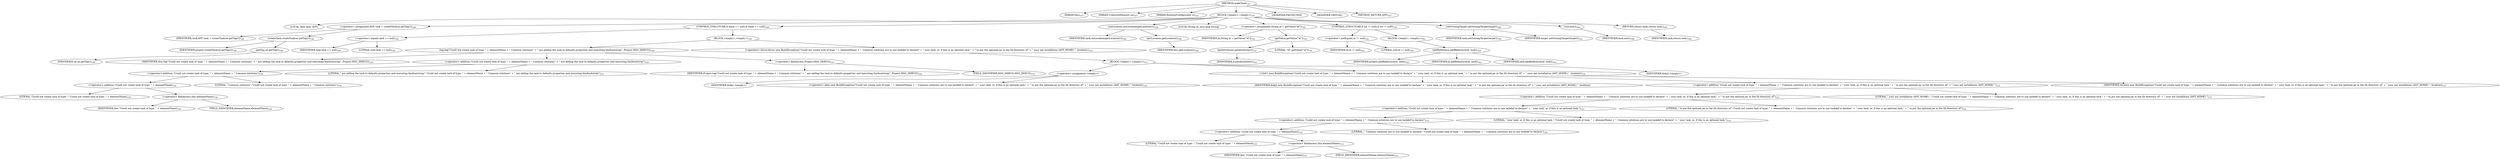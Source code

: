 digraph "makeTask" {  
"253" [label = <(METHOD,makeTask)<SUB>147</SUB>> ]
"13" [label = <(PARAM,this)<SUB>147</SUB>> ]
"254" [label = <(PARAM,UnknownElement ue)<SUB>147</SUB>> ]
"255" [label = <(PARAM,RuntimeConfigurable w)<SUB>147</SUB>> ]
"256" [label = <(BLOCK,&lt;empty&gt;,&lt;empty&gt;)<SUB>147</SUB>> ]
"257" [label = <(LOCAL,Task task: ANY)> ]
"258" [label = <(&lt;operator&gt;.assignment,ANY task = createTask(ue.getTag()))<SUB>148</SUB>> ]
"259" [label = <(IDENTIFIER,task,ANY task = createTask(ue.getTag()))<SUB>148</SUB>> ]
"260" [label = <(createTask,createTask(ue.getTag()))<SUB>148</SUB>> ]
"261" [label = <(IDENTIFIER,project,createTask(ue.getTag()))<SUB>148</SUB>> ]
"262" [label = <(getTag,ue.getTag())<SUB>148</SUB>> ]
"263" [label = <(IDENTIFIER,ue,ue.getTag())<SUB>148</SUB>> ]
"264" [label = <(CONTROL_STRUCTURE,if (task == null),if (task == null))<SUB>149</SUB>> ]
"265" [label = <(&lt;operator&gt;.equals,task == null)<SUB>149</SUB>> ]
"266" [label = <(IDENTIFIER,task,task == null)<SUB>149</SUB>> ]
"267" [label = <(LITERAL,null,task == null)<SUB>149</SUB>> ]
"268" [label = <(BLOCK,&lt;empty&gt;,&lt;empty&gt;)<SUB>149</SUB>> ]
"269" [label = <(log,log(&quot;Could not create task of type: &quot; + elementName + &quot; Common solutions&quot; + &quot; are adding the task to defaults.properties and executing bin/bootstrap&quot;, Project.MSG_DEBUG))<SUB>150</SUB>> ]
"12" [label = <(IDENTIFIER,this,log(&quot;Could not create task of type: &quot; + elementName + &quot; Common solutions&quot; + &quot; are adding the task to defaults.properties and executing bin/bootstrap&quot;, Project.MSG_DEBUG))<SUB>150</SUB>> ]
"270" [label = <(&lt;operator&gt;.addition,&quot;Could not create task of type: &quot; + elementName + &quot; Common solutions&quot; + &quot; are adding the task to defaults.properties and executing bin/bootstrap&quot;)<SUB>150</SUB>> ]
"271" [label = <(&lt;operator&gt;.addition,&quot;Could not create task of type: &quot; + elementName + &quot; Common solutions&quot;)<SUB>150</SUB>> ]
"272" [label = <(&lt;operator&gt;.addition,&quot;Could not create task of type: &quot; + elementName)<SUB>150</SUB>> ]
"273" [label = <(LITERAL,&quot;Could not create task of type: &quot;,&quot;Could not create task of type: &quot; + elementName)<SUB>150</SUB>> ]
"274" [label = <(&lt;operator&gt;.fieldAccess,this.elementName)<SUB>150</SUB>> ]
"275" [label = <(IDENTIFIER,this,&quot;Could not create task of type: &quot; + elementName)<SUB>150</SUB>> ]
"276" [label = <(FIELD_IDENTIFIER,elementName,elementName)<SUB>150</SUB>> ]
"277" [label = <(LITERAL,&quot; Common solutions&quot;,&quot;Could not create task of type: &quot; + elementName + &quot; Common solutions&quot;)<SUB>150</SUB>> ]
"278" [label = <(LITERAL,&quot; are adding the task to defaults.properties and executing bin/bootstrap&quot;,&quot;Could not create task of type: &quot; + elementName + &quot; Common solutions&quot; + &quot; are adding the task to defaults.properties and executing bin/bootstrap&quot;)<SUB>151</SUB>> ]
"279" [label = <(&lt;operator&gt;.fieldAccess,Project.MSG_DEBUG)<SUB>152</SUB>> ]
"280" [label = <(IDENTIFIER,Project,log(&quot;Could not create task of type: &quot; + elementName + &quot; Common solutions&quot; + &quot; are adding the task to defaults.properties and executing bin/bootstrap&quot;, Project.MSG_DEBUG))<SUB>152</SUB>> ]
"281" [label = <(FIELD_IDENTIFIER,MSG_DEBUG,MSG_DEBUG)<SUB>152</SUB>> ]
"282" [label = <(&lt;operator&gt;.throw,throw new BuildException(&quot;Could not create task of type: &quot; + elementName + &quot;. Common solutions are to use taskdef to declare&quot; + &quot; your task, or, if this is an optional task,&quot; + &quot; to put the optional.jar in the lib directory of&quot; + &quot; your ant installation (ANT_HOME).&quot;, location);)<SUB>153</SUB>> ]
"283" [label = <(BLOCK,&lt;empty&gt;,&lt;empty&gt;)<SUB>153</SUB>> ]
"284" [label = <(&lt;operator&gt;.assignment,&lt;empty&gt;)> ]
"285" [label = <(IDENTIFIER,$obj2,&lt;empty&gt;)> ]
"286" [label = <(&lt;operator&gt;.alloc,new BuildException(&quot;Could not create task of type: &quot; + elementName + &quot;. Common solutions are to use taskdef to declare&quot; + &quot; your task, or, if this is an optional task,&quot; + &quot; to put the optional.jar in the lib directory of&quot; + &quot; your ant installation (ANT_HOME).&quot;, location))<SUB>153</SUB>> ]
"287" [label = <(&lt;init&gt;,new BuildException(&quot;Could not create task of type: &quot; + elementName + &quot;. Common solutions are to use taskdef to declare&quot; + &quot; your task, or, if this is an optional task,&quot; + &quot; to put the optional.jar in the lib directory of&quot; + &quot; your ant installation (ANT_HOME).&quot;, location))<SUB>153</SUB>> ]
"288" [label = <(IDENTIFIER,$obj2,new BuildException(&quot;Could not create task of type: &quot; + elementName + &quot;. Common solutions are to use taskdef to declare&quot; + &quot; your task, or, if this is an optional task,&quot; + &quot; to put the optional.jar in the lib directory of&quot; + &quot; your ant installation (ANT_HOME).&quot;, location))> ]
"289" [label = <(&lt;operator&gt;.addition,&quot;Could not create task of type: &quot; + elementName + &quot;. Common solutions are to use taskdef to declare&quot; + &quot; your task, or, if this is an optional task,&quot; + &quot; to put the optional.jar in the lib directory of&quot; + &quot; your ant installation (ANT_HOME).&quot;)<SUB>153</SUB>> ]
"290" [label = <(&lt;operator&gt;.addition,&quot;Could not create task of type: &quot; + elementName + &quot;. Common solutions are to use taskdef to declare&quot; + &quot; your task, or, if this is an optional task,&quot; + &quot; to put the optional.jar in the lib directory of&quot;)<SUB>153</SUB>> ]
"291" [label = <(&lt;operator&gt;.addition,&quot;Could not create task of type: &quot; + elementName + &quot;. Common solutions are to use taskdef to declare&quot; + &quot; your task, or, if this is an optional task,&quot;)<SUB>153</SUB>> ]
"292" [label = <(&lt;operator&gt;.addition,&quot;Could not create task of type: &quot; + elementName + &quot;. Common solutions are to use taskdef to declare&quot;)<SUB>153</SUB>> ]
"293" [label = <(&lt;operator&gt;.addition,&quot;Could not create task of type: &quot; + elementName)<SUB>153</SUB>> ]
"294" [label = <(LITERAL,&quot;Could not create task of type: &quot;,&quot;Could not create task of type: &quot; + elementName)<SUB>153</SUB>> ]
"295" [label = <(&lt;operator&gt;.fieldAccess,this.elementName)<SUB>153</SUB>> ]
"296" [label = <(IDENTIFIER,this,&quot;Could not create task of type: &quot; + elementName)<SUB>153</SUB>> ]
"297" [label = <(FIELD_IDENTIFIER,elementName,elementName)<SUB>153</SUB>> ]
"298" [label = <(LITERAL,&quot;. Common solutions are to use taskdef to declare&quot;,&quot;Could not create task of type: &quot; + elementName + &quot;. Common solutions are to use taskdef to declare&quot;)<SUB>154</SUB>> ]
"299" [label = <(LITERAL,&quot; your task, or, if this is an optional task,&quot;,&quot;Could not create task of type: &quot; + elementName + &quot;. Common solutions are to use taskdef to declare&quot; + &quot; your task, or, if this is an optional task,&quot;)<SUB>155</SUB>> ]
"300" [label = <(LITERAL,&quot; to put the optional.jar in the lib directory of&quot;,&quot;Could not create task of type: &quot; + elementName + &quot;. Common solutions are to use taskdef to declare&quot; + &quot; your task, or, if this is an optional task,&quot; + &quot; to put the optional.jar in the lib directory of&quot;)<SUB>156</SUB>> ]
"301" [label = <(LITERAL,&quot; your ant installation (ANT_HOME).&quot;,&quot;Could not create task of type: &quot; + elementName + &quot;. Common solutions are to use taskdef to declare&quot; + &quot; your task, or, if this is an optional task,&quot; + &quot; to put the optional.jar in the lib directory of&quot; + &quot; your ant installation (ANT_HOME).&quot;)<SUB>157</SUB>> ]
"302" [label = <(IDENTIFIER,location,new BuildException(&quot;Could not create task of type: &quot; + elementName + &quot;. Common solutions are to use taskdef to declare&quot; + &quot; your task, or, if this is an optional task,&quot; + &quot; to put the optional.jar in the lib directory of&quot; + &quot; your ant installation (ANT_HOME).&quot;, location))<SUB>157</SUB>> ]
"303" [label = <(IDENTIFIER,$obj2,&lt;empty&gt;)> ]
"304" [label = <(setLocation,setLocation(getLocation()))<SUB>160</SUB>> ]
"305" [label = <(IDENTIFIER,task,setLocation(getLocation()))<SUB>160</SUB>> ]
"306" [label = <(getLocation,getLocation())<SUB>160</SUB>> ]
"14" [label = <(IDENTIFIER,this,getLocation())<SUB>160</SUB>> ]
"307" [label = <(LOCAL,String id: java.lang.String)> ]
"308" [label = <(&lt;operator&gt;.assignment,String id = getValue(&quot;id&quot;))<SUB>161</SUB>> ]
"309" [label = <(IDENTIFIER,id,String id = getValue(&quot;id&quot;))<SUB>161</SUB>> ]
"310" [label = <(getValue,getValue(&quot;id&quot;))<SUB>161</SUB>> ]
"311" [label = <(getAttributes,getAttributes())<SUB>161</SUB>> ]
"312" [label = <(IDENTIFIER,w,getAttributes())<SUB>161</SUB>> ]
"313" [label = <(LITERAL,&quot;id&quot;,getValue(&quot;id&quot;))<SUB>161</SUB>> ]
"314" [label = <(CONTROL_STRUCTURE,if (id != null),if (id != null))<SUB>162</SUB>> ]
"315" [label = <(&lt;operator&gt;.notEquals,id != null)<SUB>162</SUB>> ]
"316" [label = <(IDENTIFIER,id,id != null)<SUB>162</SUB>> ]
"317" [label = <(LITERAL,null,id != null)<SUB>162</SUB>> ]
"318" [label = <(BLOCK,&lt;empty&gt;,&lt;empty&gt;)<SUB>162</SUB>> ]
"319" [label = <(addReference,addReference(id, task))<SUB>163</SUB>> ]
"320" [label = <(IDENTIFIER,project,addReference(id, task))<SUB>163</SUB>> ]
"321" [label = <(IDENTIFIER,id,addReference(id, task))<SUB>163</SUB>> ]
"322" [label = <(IDENTIFIER,task,addReference(id, task))<SUB>163</SUB>> ]
"323" [label = <(setOwningTarget,setOwningTarget(target))<SUB>166</SUB>> ]
"324" [label = <(IDENTIFIER,task,setOwningTarget(target))<SUB>166</SUB>> ]
"325" [label = <(IDENTIFIER,target,setOwningTarget(target))<SUB>166</SUB>> ]
"326" [label = <(init,init())<SUB>168</SUB>> ]
"327" [label = <(IDENTIFIER,task,init())<SUB>168</SUB>> ]
"328" [label = <(RETURN,return task;,return task;)<SUB>169</SUB>> ]
"329" [label = <(IDENTIFIER,task,return task;)<SUB>169</SUB>> ]
"330" [label = <(MODIFIER,PROTECTED)> ]
"331" [label = <(MODIFIER,VIRTUAL)> ]
"332" [label = <(METHOD_RETURN,ANY)<SUB>147</SUB>> ]
  "253" -> "13" 
  "253" -> "254" 
  "253" -> "255" 
  "253" -> "256" 
  "253" -> "330" 
  "253" -> "331" 
  "253" -> "332" 
  "256" -> "257" 
  "256" -> "258" 
  "256" -> "264" 
  "256" -> "304" 
  "256" -> "307" 
  "256" -> "308" 
  "256" -> "314" 
  "256" -> "323" 
  "256" -> "326" 
  "256" -> "328" 
  "258" -> "259" 
  "258" -> "260" 
  "260" -> "261" 
  "260" -> "262" 
  "262" -> "263" 
  "264" -> "265" 
  "264" -> "268" 
  "265" -> "266" 
  "265" -> "267" 
  "268" -> "269" 
  "268" -> "282" 
  "269" -> "12" 
  "269" -> "270" 
  "269" -> "279" 
  "270" -> "271" 
  "270" -> "278" 
  "271" -> "272" 
  "271" -> "277" 
  "272" -> "273" 
  "272" -> "274" 
  "274" -> "275" 
  "274" -> "276" 
  "279" -> "280" 
  "279" -> "281" 
  "282" -> "283" 
  "283" -> "284" 
  "283" -> "287" 
  "283" -> "303" 
  "284" -> "285" 
  "284" -> "286" 
  "287" -> "288" 
  "287" -> "289" 
  "287" -> "302" 
  "289" -> "290" 
  "289" -> "301" 
  "290" -> "291" 
  "290" -> "300" 
  "291" -> "292" 
  "291" -> "299" 
  "292" -> "293" 
  "292" -> "298" 
  "293" -> "294" 
  "293" -> "295" 
  "295" -> "296" 
  "295" -> "297" 
  "304" -> "305" 
  "304" -> "306" 
  "306" -> "14" 
  "308" -> "309" 
  "308" -> "310" 
  "310" -> "311" 
  "310" -> "313" 
  "311" -> "312" 
  "314" -> "315" 
  "314" -> "318" 
  "315" -> "316" 
  "315" -> "317" 
  "318" -> "319" 
  "319" -> "320" 
  "319" -> "321" 
  "319" -> "322" 
  "323" -> "324" 
  "323" -> "325" 
  "326" -> "327" 
  "328" -> "329" 
}
